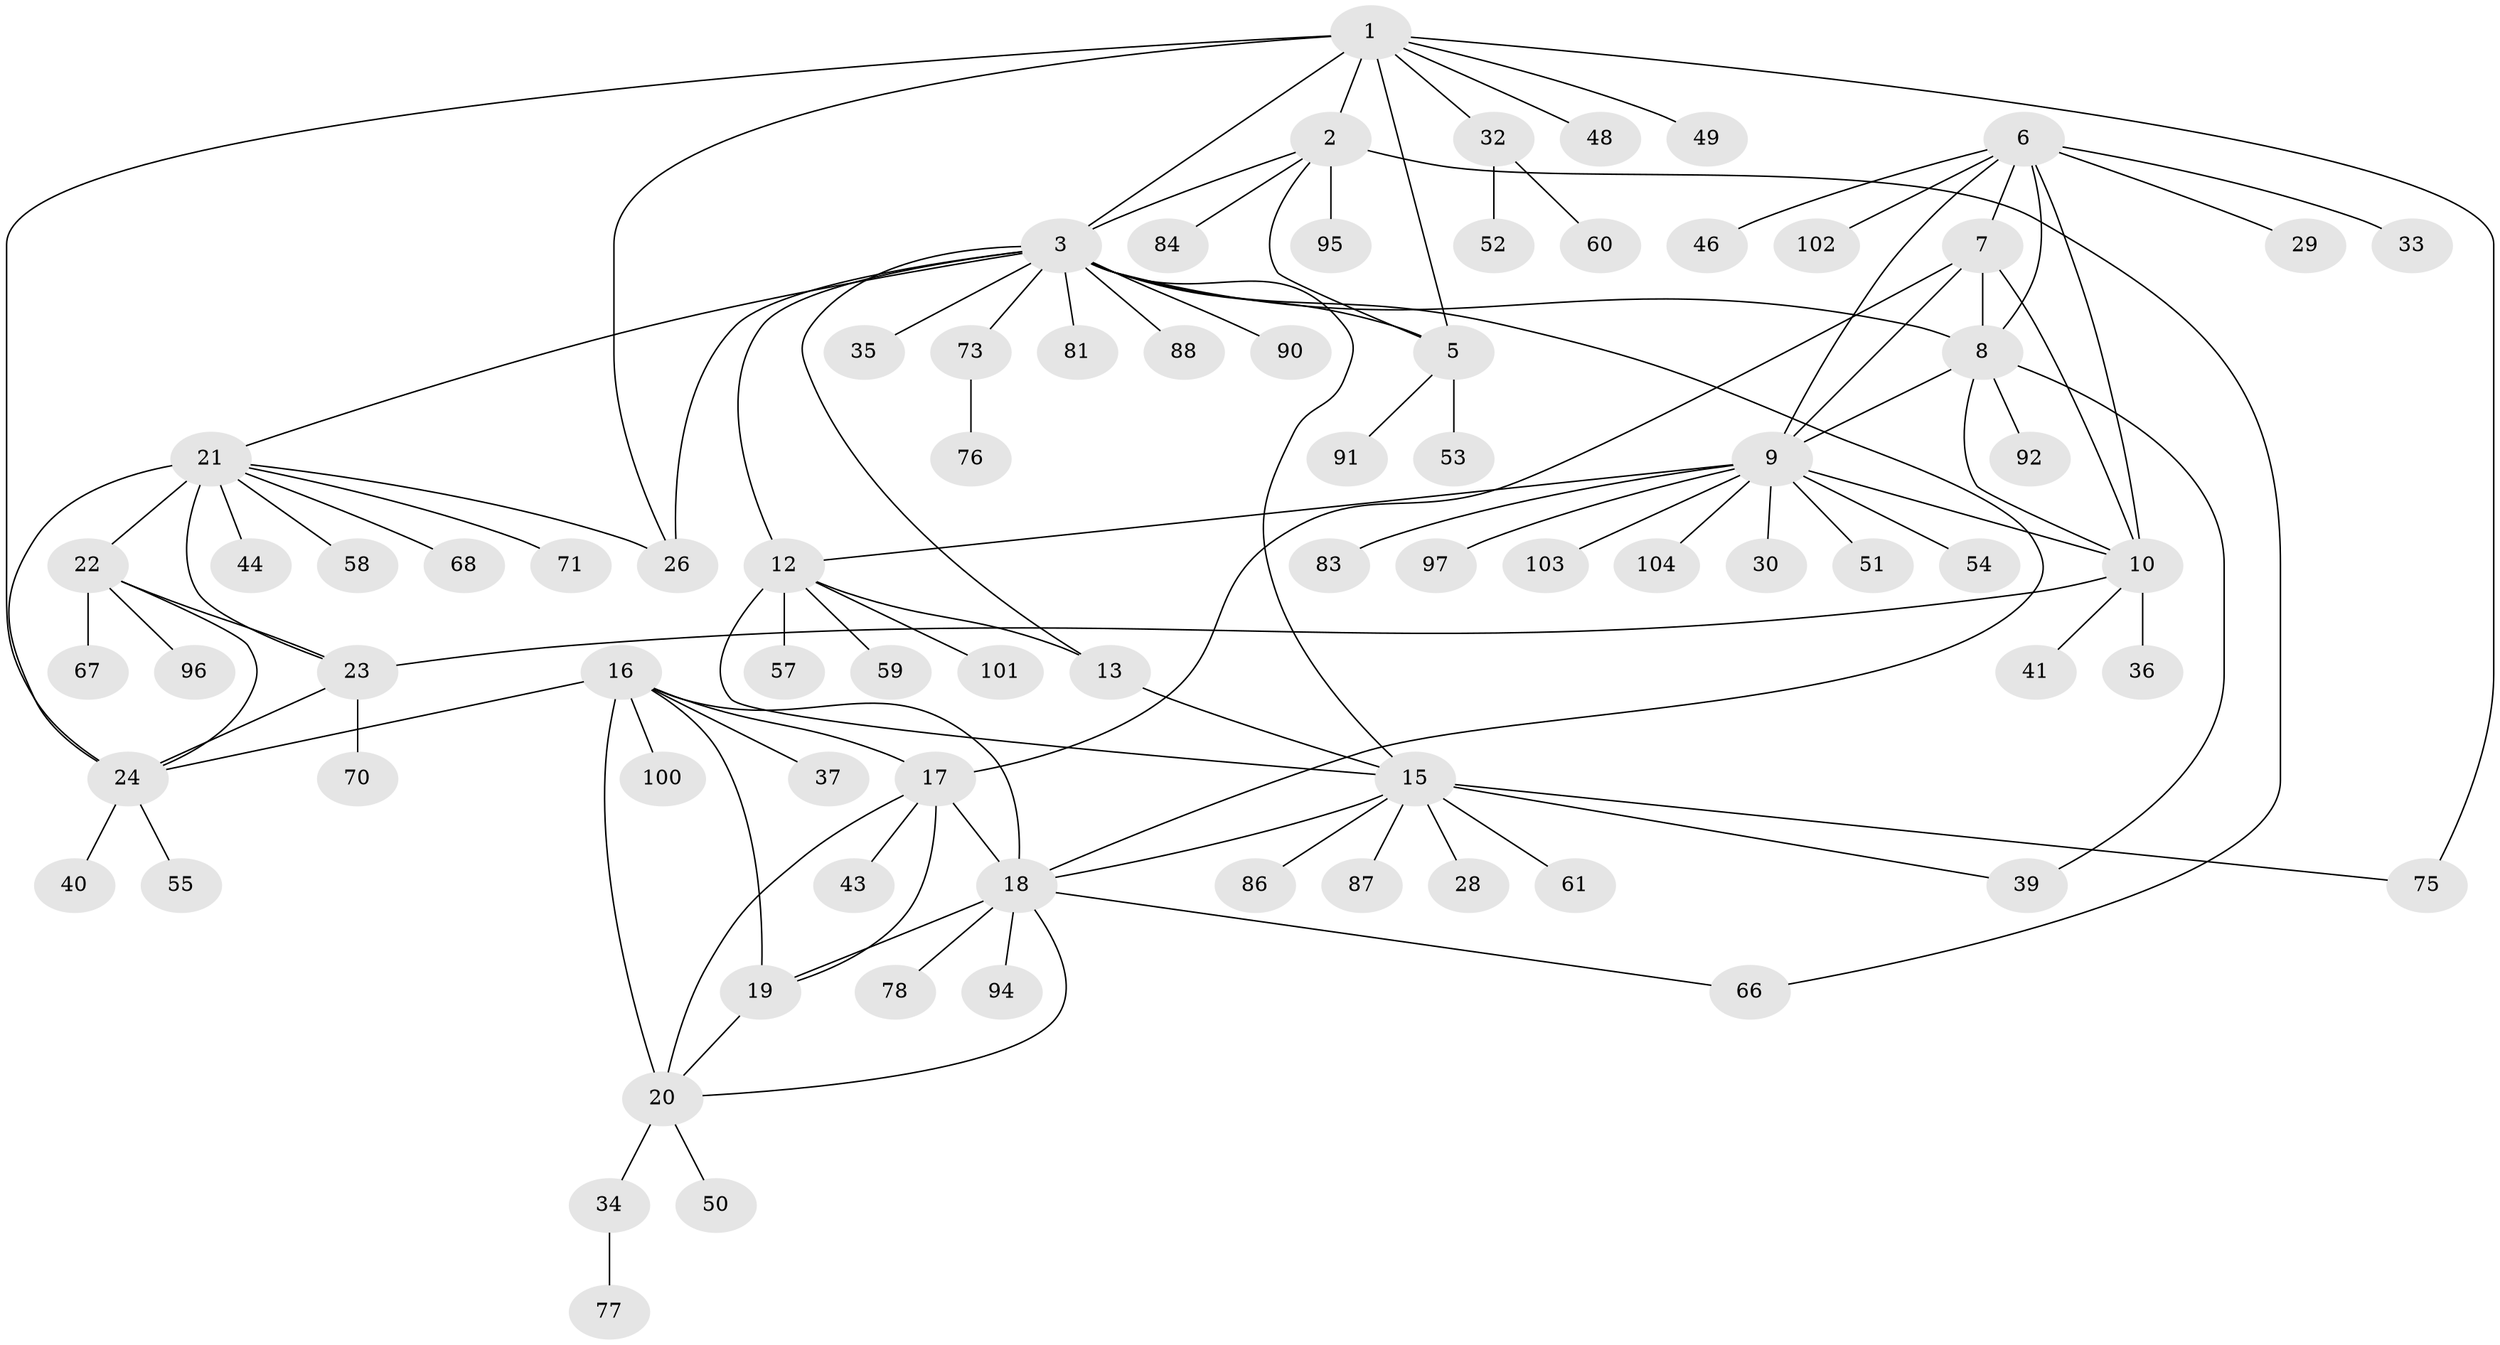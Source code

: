 // Generated by graph-tools (version 1.1) at 2025/24/03/03/25 07:24:10]
// undirected, 78 vertices, 109 edges
graph export_dot {
graph [start="1"]
  node [color=gray90,style=filled];
  1 [super="+4"];
  2 [super="+47"];
  3 [super="+11"];
  5 [super="+74"];
  6 [super="+38"];
  7;
  8 [super="+72"];
  9 [super="+93"];
  10 [super="+65"];
  12 [super="+14"];
  13;
  15 [super="+56"];
  16 [super="+62"];
  17 [super="+27"];
  18 [super="+64"];
  19;
  20 [super="+31"];
  21 [super="+25"];
  22;
  23 [super="+82"];
  24 [super="+79"];
  26 [super="+63"];
  28 [super="+99"];
  29;
  30;
  32 [super="+80"];
  33;
  34 [super="+42"];
  35 [super="+45"];
  36 [super="+98"];
  37;
  39;
  40;
  41;
  43;
  44;
  46;
  48;
  49;
  50;
  51;
  52;
  53;
  54;
  55;
  57;
  58;
  59;
  60;
  61;
  66 [super="+69"];
  67;
  68;
  70;
  71 [super="+85"];
  73;
  75;
  76;
  77;
  78;
  81;
  83 [super="+89"];
  84;
  86;
  87;
  88;
  90;
  91;
  92;
  94;
  95;
  96;
  97;
  100;
  101;
  102;
  103;
  104;
  1 -- 2 [weight=2];
  1 -- 3 [weight=2];
  1 -- 5 [weight=2];
  1 -- 48;
  1 -- 32;
  1 -- 75;
  1 -- 49;
  1 -- 24;
  1 -- 26;
  2 -- 3;
  2 -- 5;
  2 -- 66;
  2 -- 84;
  2 -- 95;
  3 -- 5;
  3 -- 8;
  3 -- 18;
  3 -- 35;
  3 -- 73;
  3 -- 26;
  3 -- 12 [weight=2];
  3 -- 13;
  3 -- 15;
  3 -- 81;
  3 -- 21;
  3 -- 88;
  3 -- 90;
  5 -- 53;
  5 -- 91;
  6 -- 7;
  6 -- 8;
  6 -- 9;
  6 -- 10;
  6 -- 29;
  6 -- 33;
  6 -- 46;
  6 -- 102;
  7 -- 8;
  7 -- 9;
  7 -- 10;
  7 -- 17;
  8 -- 9;
  8 -- 10;
  8 -- 39;
  8 -- 92;
  9 -- 10;
  9 -- 30;
  9 -- 51;
  9 -- 54;
  9 -- 83;
  9 -- 97;
  9 -- 103;
  9 -- 104;
  9 -- 12;
  10 -- 23;
  10 -- 36;
  10 -- 41;
  12 -- 13 [weight=2];
  12 -- 15 [weight=2];
  12 -- 57;
  12 -- 101;
  12 -- 59;
  13 -- 15;
  15 -- 18;
  15 -- 28;
  15 -- 39;
  15 -- 61;
  15 -- 75;
  15 -- 86;
  15 -- 87;
  16 -- 17;
  16 -- 18;
  16 -- 19;
  16 -- 20;
  16 -- 24;
  16 -- 37;
  16 -- 100;
  17 -- 18;
  17 -- 19;
  17 -- 20;
  17 -- 43;
  18 -- 19;
  18 -- 20;
  18 -- 78;
  18 -- 94;
  18 -- 66;
  19 -- 20;
  20 -- 34;
  20 -- 50;
  21 -- 22 [weight=2];
  21 -- 23 [weight=2];
  21 -- 24 [weight=2];
  21 -- 71;
  21 -- 68;
  21 -- 58;
  21 -- 44;
  21 -- 26;
  22 -- 23;
  22 -- 24;
  22 -- 67;
  22 -- 96;
  23 -- 24;
  23 -- 70;
  24 -- 40;
  24 -- 55;
  32 -- 52;
  32 -- 60;
  34 -- 77;
  73 -- 76;
}
